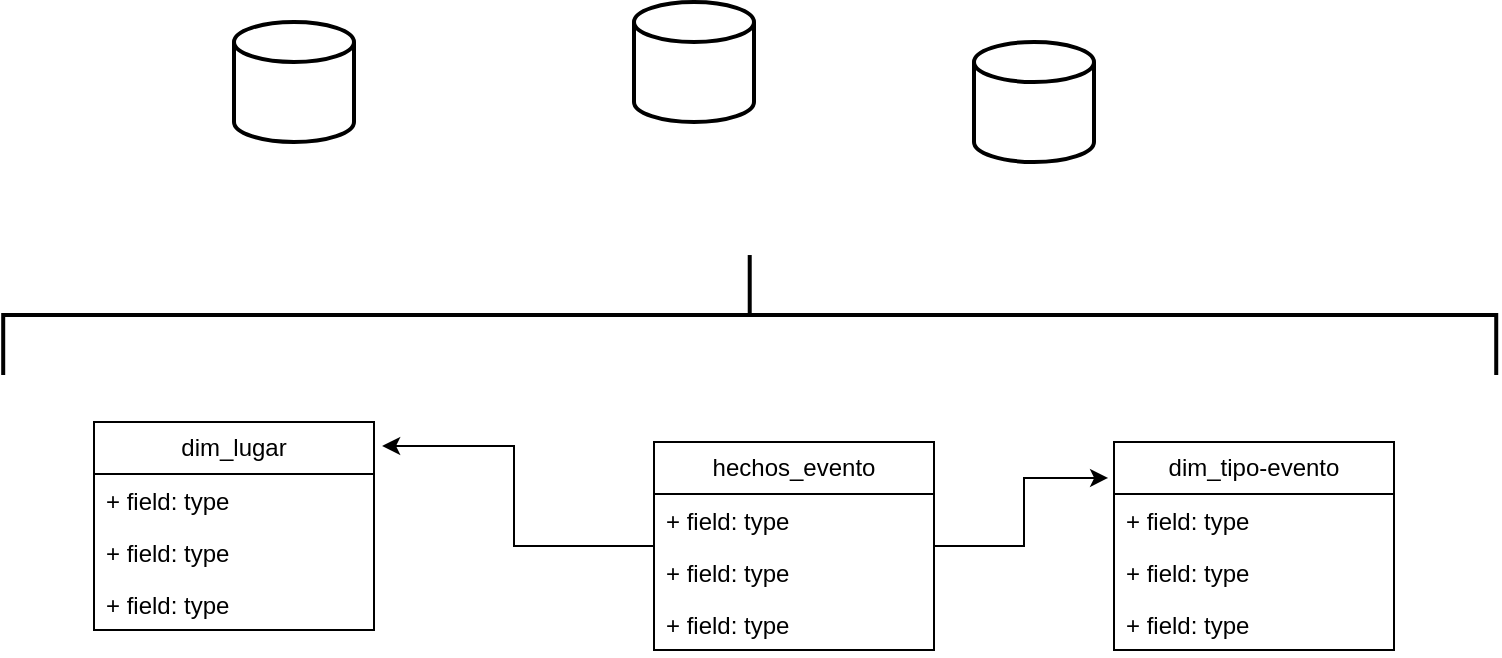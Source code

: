 <mxfile version="21.1.8" type="device">
  <diagram name="Página-1" id="4pwy5-vTllZzEcXxCGD1">
    <mxGraphModel dx="1434" dy="796" grid="1" gridSize="10" guides="1" tooltips="1" connect="1" arrows="1" fold="1" page="1" pageScale="1" pageWidth="827" pageHeight="1169" math="0" shadow="0">
      <root>
        <mxCell id="0" />
        <mxCell id="1" parent="0" />
        <mxCell id="RKC5JhVndro4jfZ5iOhG-1" value="dim_lugar" style="swimlane;fontStyle=0;childLayout=stackLayout;horizontal=1;startSize=26;fillColor=none;horizontalStack=0;resizeParent=1;resizeParentMax=0;resizeLast=0;collapsible=1;marginBottom=0;whiteSpace=wrap;html=1;" vertex="1" parent="1">
          <mxGeometry x="80" y="240" width="140" height="104" as="geometry" />
        </mxCell>
        <mxCell id="RKC5JhVndro4jfZ5iOhG-2" value="+ field: type" style="text;strokeColor=none;fillColor=none;align=left;verticalAlign=top;spacingLeft=4;spacingRight=4;overflow=hidden;rotatable=0;points=[[0,0.5],[1,0.5]];portConstraint=eastwest;whiteSpace=wrap;html=1;" vertex="1" parent="RKC5JhVndro4jfZ5iOhG-1">
          <mxGeometry y="26" width="140" height="26" as="geometry" />
        </mxCell>
        <mxCell id="RKC5JhVndro4jfZ5iOhG-3" value="+ field: type" style="text;strokeColor=none;fillColor=none;align=left;verticalAlign=top;spacingLeft=4;spacingRight=4;overflow=hidden;rotatable=0;points=[[0,0.5],[1,0.5]];portConstraint=eastwest;whiteSpace=wrap;html=1;" vertex="1" parent="RKC5JhVndro4jfZ5iOhG-1">
          <mxGeometry y="52" width="140" height="26" as="geometry" />
        </mxCell>
        <mxCell id="RKC5JhVndro4jfZ5iOhG-4" value="+ field: type" style="text;strokeColor=none;fillColor=none;align=left;verticalAlign=top;spacingLeft=4;spacingRight=4;overflow=hidden;rotatable=0;points=[[0,0.5],[1,0.5]];portConstraint=eastwest;whiteSpace=wrap;html=1;" vertex="1" parent="RKC5JhVndro4jfZ5iOhG-1">
          <mxGeometry y="78" width="140" height="26" as="geometry" />
        </mxCell>
        <mxCell id="RKC5JhVndro4jfZ5iOhG-13" style="edgeStyle=orthogonalEdgeStyle;rounded=0;orthogonalLoop=1;jettySize=auto;html=1;entryX=1.029;entryY=0.115;entryDx=0;entryDy=0;entryPerimeter=0;" edge="1" parent="1" source="RKC5JhVndro4jfZ5iOhG-5" target="RKC5JhVndro4jfZ5iOhG-1">
          <mxGeometry relative="1" as="geometry" />
        </mxCell>
        <mxCell id="RKC5JhVndro4jfZ5iOhG-31" style="edgeStyle=orthogonalEdgeStyle;rounded=0;orthogonalLoop=1;jettySize=auto;html=1;entryX=-0.021;entryY=0.173;entryDx=0;entryDy=0;entryPerimeter=0;" edge="1" parent="1" source="RKC5JhVndro4jfZ5iOhG-5" target="RKC5JhVndro4jfZ5iOhG-9">
          <mxGeometry relative="1" as="geometry" />
        </mxCell>
        <mxCell id="RKC5JhVndro4jfZ5iOhG-5" value="hechos_evento" style="swimlane;fontStyle=0;childLayout=stackLayout;horizontal=1;startSize=26;fillColor=none;horizontalStack=0;resizeParent=1;resizeParentMax=0;resizeLast=0;collapsible=1;marginBottom=0;whiteSpace=wrap;html=1;" vertex="1" parent="1">
          <mxGeometry x="360" y="250" width="140" height="104" as="geometry" />
        </mxCell>
        <mxCell id="RKC5JhVndro4jfZ5iOhG-6" value="+ field: type" style="text;strokeColor=none;fillColor=none;align=left;verticalAlign=top;spacingLeft=4;spacingRight=4;overflow=hidden;rotatable=0;points=[[0,0.5],[1,0.5]];portConstraint=eastwest;whiteSpace=wrap;html=1;" vertex="1" parent="RKC5JhVndro4jfZ5iOhG-5">
          <mxGeometry y="26" width="140" height="26" as="geometry" />
        </mxCell>
        <mxCell id="RKC5JhVndro4jfZ5iOhG-7" value="+ field: type" style="text;strokeColor=none;fillColor=none;align=left;verticalAlign=top;spacingLeft=4;spacingRight=4;overflow=hidden;rotatable=0;points=[[0,0.5],[1,0.5]];portConstraint=eastwest;whiteSpace=wrap;html=1;" vertex="1" parent="RKC5JhVndro4jfZ5iOhG-5">
          <mxGeometry y="52" width="140" height="26" as="geometry" />
        </mxCell>
        <mxCell id="RKC5JhVndro4jfZ5iOhG-8" value="+ field: type" style="text;strokeColor=none;fillColor=none;align=left;verticalAlign=top;spacingLeft=4;spacingRight=4;overflow=hidden;rotatable=0;points=[[0,0.5],[1,0.5]];portConstraint=eastwest;whiteSpace=wrap;html=1;" vertex="1" parent="RKC5JhVndro4jfZ5iOhG-5">
          <mxGeometry y="78" width="140" height="26" as="geometry" />
        </mxCell>
        <mxCell id="RKC5JhVndro4jfZ5iOhG-9" value="dim_tipo-evento" style="swimlane;fontStyle=0;childLayout=stackLayout;horizontal=1;startSize=26;fillColor=none;horizontalStack=0;resizeParent=1;resizeParentMax=0;resizeLast=0;collapsible=1;marginBottom=0;whiteSpace=wrap;html=1;" vertex="1" parent="1">
          <mxGeometry x="590" y="250" width="140" height="104" as="geometry" />
        </mxCell>
        <mxCell id="RKC5JhVndro4jfZ5iOhG-11" value="+ field: type" style="text;strokeColor=none;fillColor=none;align=left;verticalAlign=top;spacingLeft=4;spacingRight=4;overflow=hidden;rotatable=0;points=[[0,0.5],[1,0.5]];portConstraint=eastwest;whiteSpace=wrap;html=1;" vertex="1" parent="RKC5JhVndro4jfZ5iOhG-9">
          <mxGeometry y="26" width="140" height="26" as="geometry" />
        </mxCell>
        <mxCell id="RKC5JhVndro4jfZ5iOhG-10" value="+ field: type" style="text;strokeColor=none;fillColor=none;align=left;verticalAlign=top;spacingLeft=4;spacingRight=4;overflow=hidden;rotatable=0;points=[[0,0.5],[1,0.5]];portConstraint=eastwest;whiteSpace=wrap;html=1;" vertex="1" parent="RKC5JhVndro4jfZ5iOhG-9">
          <mxGeometry y="52" width="140" height="26" as="geometry" />
        </mxCell>
        <mxCell id="RKC5JhVndro4jfZ5iOhG-12" value="+ field: type" style="text;strokeColor=none;fillColor=none;align=left;verticalAlign=top;spacingLeft=4;spacingRight=4;overflow=hidden;rotatable=0;points=[[0,0.5],[1,0.5]];portConstraint=eastwest;whiteSpace=wrap;html=1;" vertex="1" parent="RKC5JhVndro4jfZ5iOhG-9">
          <mxGeometry y="78" width="140" height="26" as="geometry" />
        </mxCell>
        <mxCell id="RKC5JhVndro4jfZ5iOhG-25" value="" style="strokeWidth=2;html=1;shape=mxgraph.flowchart.database;whiteSpace=wrap;" vertex="1" parent="1">
          <mxGeometry x="150" y="40" width="60" height="60" as="geometry" />
        </mxCell>
        <mxCell id="RKC5JhVndro4jfZ5iOhG-26" value="" style="strokeWidth=2;html=1;shape=mxgraph.flowchart.database;whiteSpace=wrap;" vertex="1" parent="1">
          <mxGeometry x="350" y="30" width="60" height="60" as="geometry" />
        </mxCell>
        <mxCell id="RKC5JhVndro4jfZ5iOhG-27" value="" style="strokeWidth=2;html=1;shape=mxgraph.flowchart.database;whiteSpace=wrap;" vertex="1" parent="1">
          <mxGeometry x="520" y="50" width="60" height="60" as="geometry" />
        </mxCell>
        <mxCell id="RKC5JhVndro4jfZ5iOhG-28" value="" style="strokeWidth=2;html=1;shape=mxgraph.flowchart.annotation_2;align=left;labelPosition=right;pointerEvents=1;rotation=90;" vertex="1" parent="1">
          <mxGeometry x="377.86" y="-186.74" width="60" height="746.51" as="geometry" />
        </mxCell>
      </root>
    </mxGraphModel>
  </diagram>
</mxfile>
